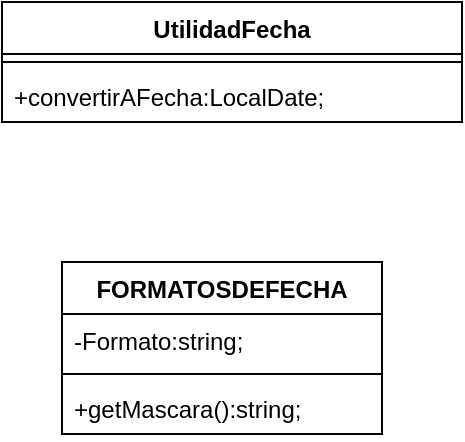 <mxfile version="20.3.0" type="device"><diagram id="j8qacpm-7MQcM63G3Ydh" name="Página-1"><mxGraphModel dx="425" dy="481" grid="1" gridSize="10" guides="1" tooltips="1" connect="1" arrows="1" fold="1" page="1" pageScale="1" pageWidth="827" pageHeight="1169" math="0" shadow="0"><root><mxCell id="0"/><mxCell id="1" parent="0"/><mxCell id="tOYHd9mScSdy6PpiCJu0-1" value="UtilidadFecha" style="swimlane;fontStyle=1;align=center;verticalAlign=top;childLayout=stackLayout;horizontal=1;startSize=26;horizontalStack=0;resizeParent=1;resizeParentMax=0;resizeLast=0;collapsible=1;marginBottom=0;" vertex="1" parent="1"><mxGeometry x="80" y="80" width="230" height="60" as="geometry"/></mxCell><mxCell id="tOYHd9mScSdy6PpiCJu0-3" value="" style="line;strokeWidth=1;fillColor=none;align=left;verticalAlign=middle;spacingTop=-1;spacingLeft=3;spacingRight=3;rotatable=0;labelPosition=right;points=[];portConstraint=eastwest;strokeColor=inherit;" vertex="1" parent="tOYHd9mScSdy6PpiCJu0-1"><mxGeometry y="26" width="230" height="8" as="geometry"/></mxCell><mxCell id="tOYHd9mScSdy6PpiCJu0-4" value="+convertirAFecha:LocalDate;" style="text;strokeColor=none;fillColor=none;align=left;verticalAlign=top;spacingLeft=4;spacingRight=4;overflow=hidden;rotatable=0;points=[[0,0.5],[1,0.5]];portConstraint=eastwest;" vertex="1" parent="tOYHd9mScSdy6PpiCJu0-1"><mxGeometry y="34" width="230" height="26" as="geometry"/></mxCell><mxCell id="tOYHd9mScSdy6PpiCJu0-5" value="FORMATOSDEFECHA" style="swimlane;fontStyle=1;align=center;verticalAlign=top;childLayout=stackLayout;horizontal=1;startSize=26;horizontalStack=0;resizeParent=1;resizeParentMax=0;resizeLast=0;collapsible=1;marginBottom=0;" vertex="1" parent="1"><mxGeometry x="110" y="210" width="160" height="86" as="geometry"/></mxCell><mxCell id="tOYHd9mScSdy6PpiCJu0-6" value="-Formato:string;" style="text;strokeColor=none;fillColor=none;align=left;verticalAlign=top;spacingLeft=4;spacingRight=4;overflow=hidden;rotatable=0;points=[[0,0.5],[1,0.5]];portConstraint=eastwest;" vertex="1" parent="tOYHd9mScSdy6PpiCJu0-5"><mxGeometry y="26" width="160" height="26" as="geometry"/></mxCell><mxCell id="tOYHd9mScSdy6PpiCJu0-7" value="" style="line;strokeWidth=1;fillColor=none;align=left;verticalAlign=middle;spacingTop=-1;spacingLeft=3;spacingRight=3;rotatable=0;labelPosition=right;points=[];portConstraint=eastwest;strokeColor=inherit;" vertex="1" parent="tOYHd9mScSdy6PpiCJu0-5"><mxGeometry y="52" width="160" height="8" as="geometry"/></mxCell><mxCell id="tOYHd9mScSdy6PpiCJu0-8" value="+getMascara():string;" style="text;strokeColor=none;fillColor=none;align=left;verticalAlign=top;spacingLeft=4;spacingRight=4;overflow=hidden;rotatable=0;points=[[0,0.5],[1,0.5]];portConstraint=eastwest;" vertex="1" parent="tOYHd9mScSdy6PpiCJu0-5"><mxGeometry y="60" width="160" height="26" as="geometry"/></mxCell></root></mxGraphModel></diagram></mxfile>